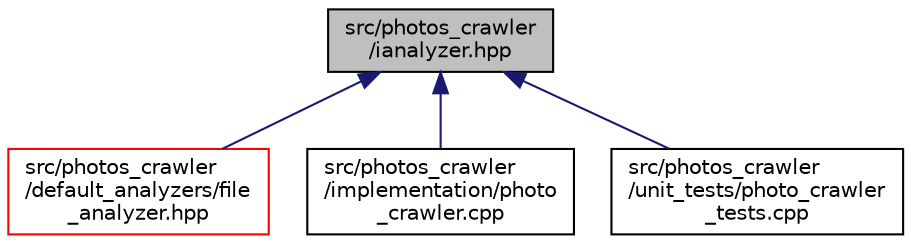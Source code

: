 digraph "src/photos_crawler/ianalyzer.hpp"
{
 // LATEX_PDF_SIZE
  edge [fontname="Helvetica",fontsize="10",labelfontname="Helvetica",labelfontsize="10"];
  node [fontname="Helvetica",fontsize="10",shape=record];
  Node1 [label="src/photos_crawler\l/ianalyzer.hpp",height=0.2,width=0.4,color="black", fillcolor="grey75", style="filled", fontcolor="black",tooltip=" "];
  Node1 -> Node2 [dir="back",color="midnightblue",fontsize="10",style="solid",fontname="Helvetica"];
  Node2 [label="src/photos_crawler\l/default_analyzers/file\l_analyzer.hpp",height=0.2,width=0.4,color="red", fillcolor="white", style="filled",URL="$file__analyzer_8hpp.html",tooltip=" "];
  Node1 -> Node6 [dir="back",color="midnightblue",fontsize="10",style="solid",fontname="Helvetica"];
  Node6 [label="src/photos_crawler\l/implementation/photo\l_crawler.cpp",height=0.2,width=0.4,color="black", fillcolor="white", style="filled",URL="$photo__crawler_8cpp.html",tooltip=" "];
  Node1 -> Node7 [dir="back",color="midnightblue",fontsize="10",style="solid",fontname="Helvetica"];
  Node7 [label="src/photos_crawler\l/unit_tests/photo_crawler\l_tests.cpp",height=0.2,width=0.4,color="black", fillcolor="white", style="filled",URL="$photo__crawler__tests_8cpp.html",tooltip=" "];
}
